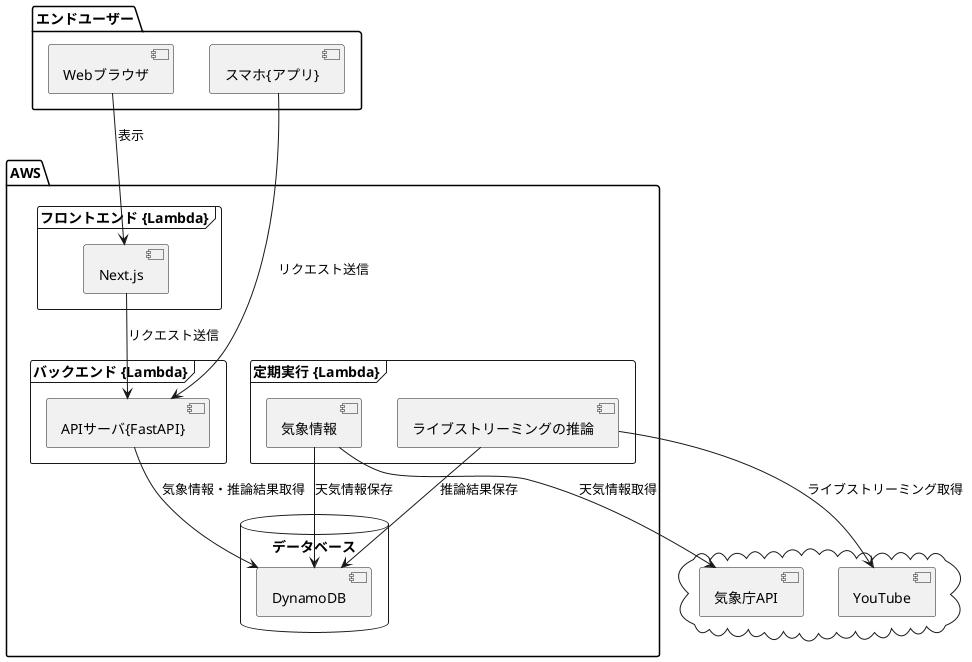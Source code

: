 ```uml
@startuml flow
package "エンドユーザー" {
  [Webブラウザ] as WebBrowser
  [スマホ{アプリ}] as SmartPhone
}

cloud {
  [気象庁API] as JMA
  [YouTube] as YouTube
}

package "AWS" {
	frame "フロントエンド {Lambda}" {
		[Next.js] as NextJs
	}
	frame "バックエンド {Lambda}" {
		[APIサーバ{FastAPI}] as API
	}
	frame "定期実行 {Lambda}" {
		[ライブストリーミングの推論] as InferenceProcessor
		[気象情報] as TaskSchedule
	}

	database "データベース" {
		[DynamoDB] as DB
	}
}

WebBrowser --> NextJs : 表示
NextJs --> API : リクエスト送信
SmartPhone --> API : リクエスト送信
API --> DB : 気象情報・推論結果取得
TaskSchedule --> JMA : 天気情報取得
InferenceProcessor --> YouTube : ライブストリーミング取得
InferenceProcessor --> DB : 推論結果保存
TaskSchedule --> DB : 天気情報保存
@enduml
```
